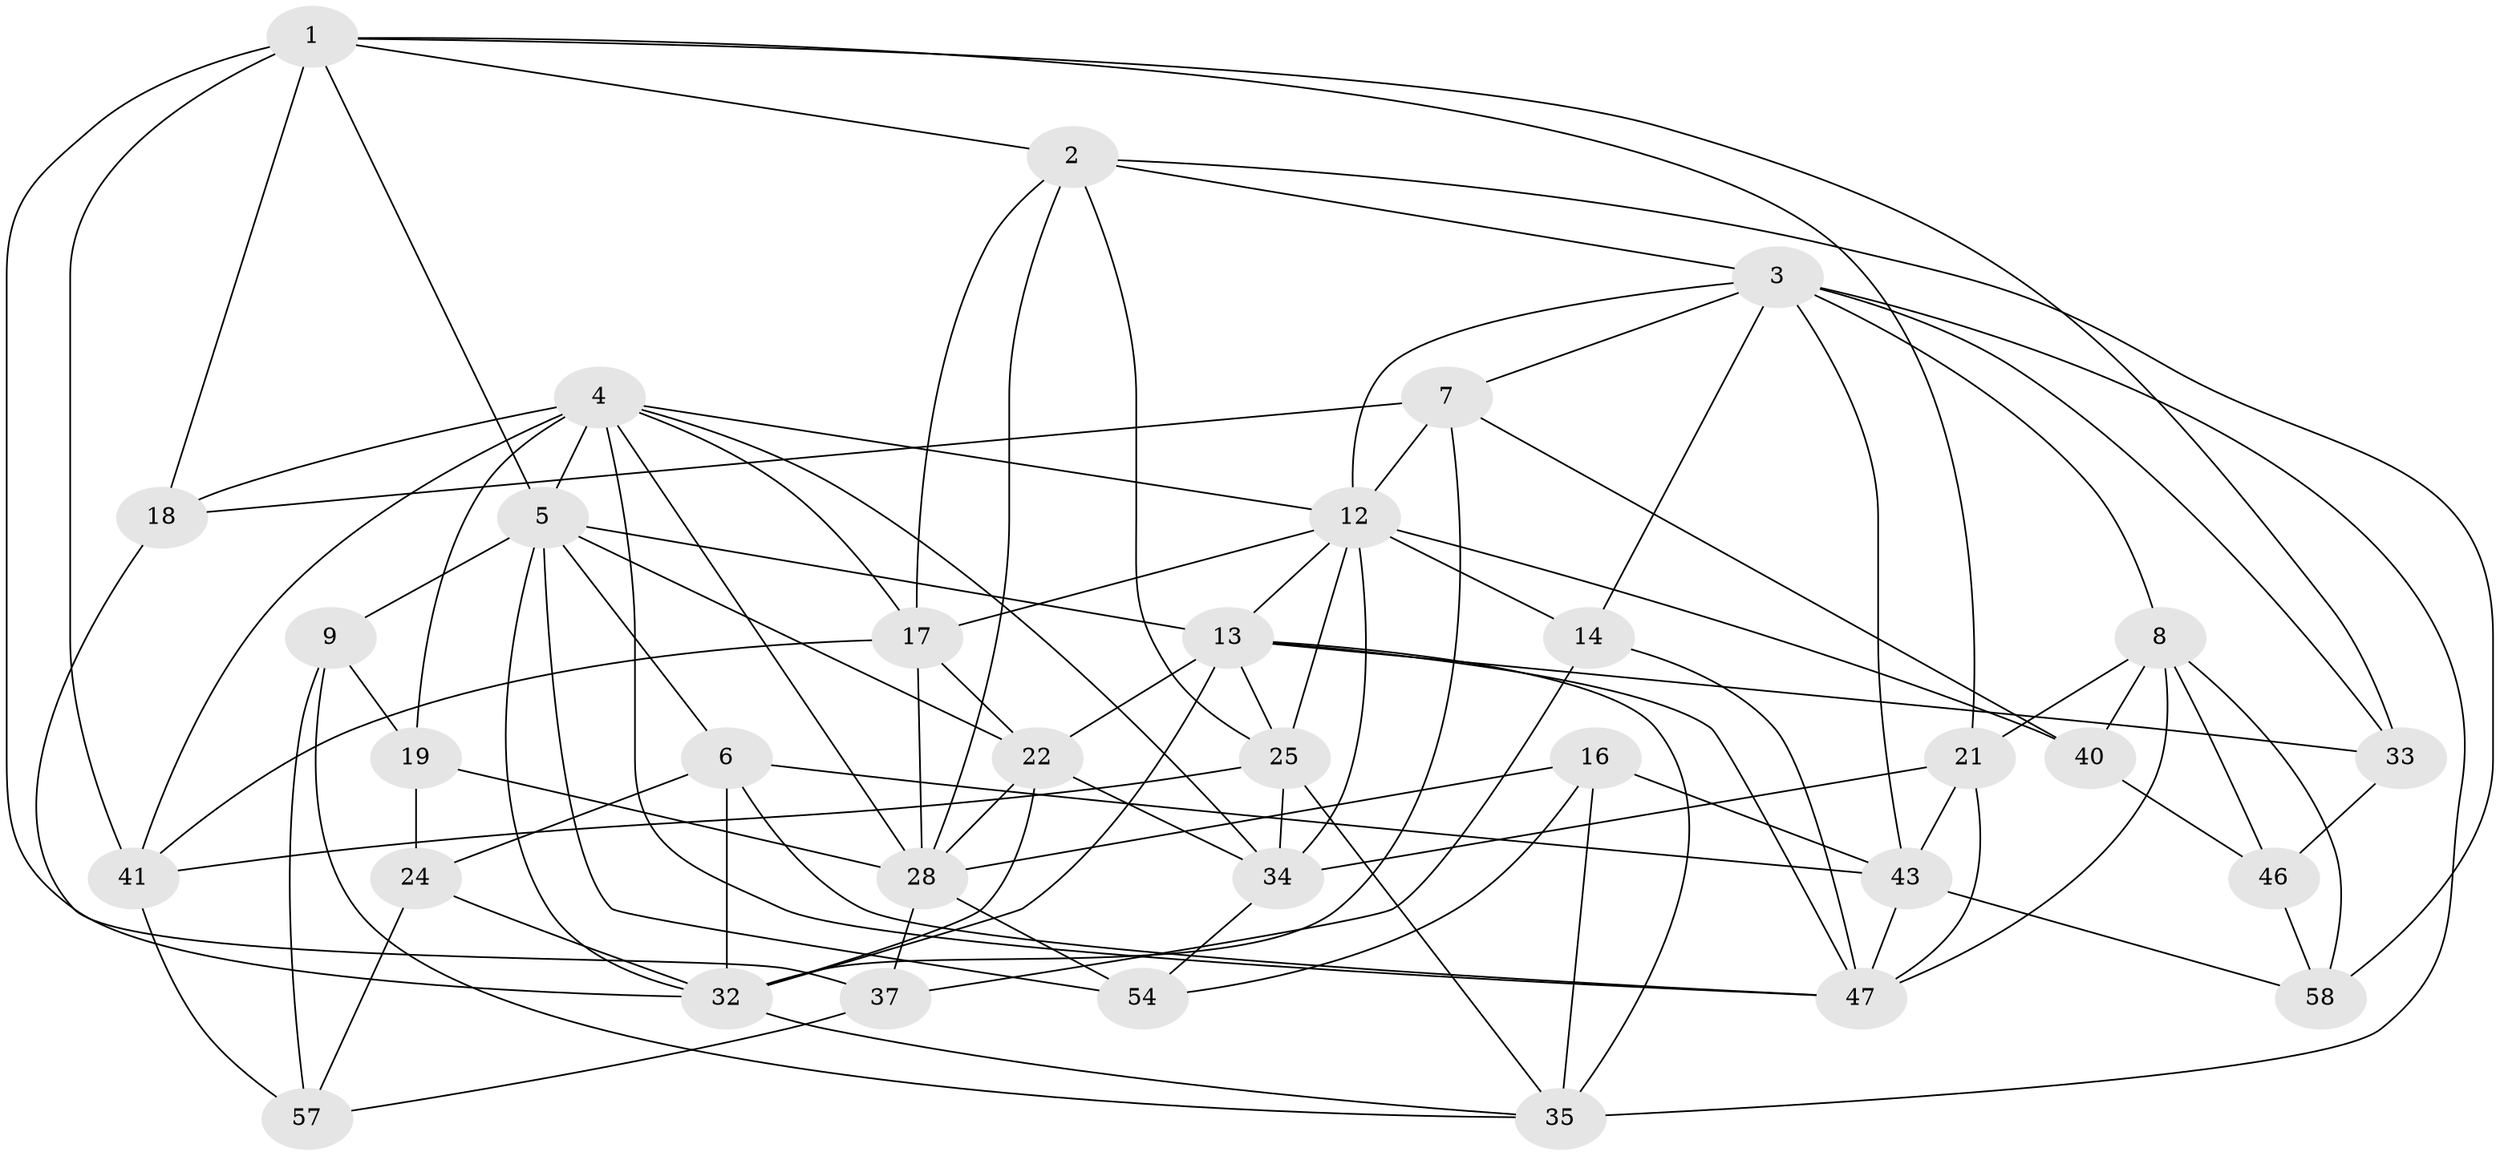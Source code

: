 // original degree distribution, {4: 1.0}
// Generated by graph-tools (version 1.1) at 2025/16/03/09/25 04:16:18]
// undirected, 34 vertices, 96 edges
graph export_dot {
graph [start="1"]
  node [color=gray90,style=filled];
  1 [super="+26"];
  2 [super="+10"];
  3 [super="+53+64"];
  4 [super="+36"];
  5 [super="+29+15"];
  6 [super="+39"];
  7 [super="+11"];
  8 [super="+20+30"];
  9;
  12 [super="+23+50"];
  13 [super="+31"];
  14;
  16;
  17 [super="+52"];
  18;
  19;
  21 [super="+66"];
  22 [super="+59"];
  24;
  25 [super="+49"];
  28 [super="+67+63"];
  32 [super="+61+45"];
  33;
  34 [super="+51"];
  35 [super="+65"];
  37;
  40;
  41 [super="+42"];
  43 [super="+60"];
  46;
  47 [super="+48"];
  54;
  57;
  58;
  1 -- 5;
  1 -- 18;
  1 -- 32 [weight=2];
  1 -- 2;
  1 -- 33;
  1 -- 21;
  1 -- 41;
  2 -- 58;
  2 -- 28;
  2 -- 25;
  2 -- 3;
  2 -- 17;
  3 -- 12;
  3 -- 33;
  3 -- 14;
  3 -- 43;
  3 -- 35;
  3 -- 8;
  3 -- 7;
  4 -- 18;
  4 -- 12;
  4 -- 17;
  4 -- 34;
  4 -- 19;
  4 -- 5;
  4 -- 28;
  4 -- 41 [weight=2];
  4 -- 47;
  5 -- 13;
  5 -- 9;
  5 -- 22;
  5 -- 54;
  5 -- 32;
  5 -- 6;
  6 -- 32 [weight=2];
  6 -- 47;
  6 -- 24;
  6 -- 43;
  7 -- 18;
  7 -- 12 [weight=2];
  7 -- 32;
  7 -- 40;
  8 -- 46;
  8 -- 21 [weight=2];
  8 -- 40;
  8 -- 58;
  8 -- 47 [weight=2];
  9 -- 57;
  9 -- 35;
  9 -- 19;
  12 -- 17;
  12 -- 34;
  12 -- 40;
  12 -- 25;
  12 -- 14;
  12 -- 13;
  13 -- 33;
  13 -- 32;
  13 -- 22;
  13 -- 25;
  13 -- 35;
  13 -- 47;
  14 -- 47;
  14 -- 37;
  16 -- 43;
  16 -- 54;
  16 -- 28;
  16 -- 35;
  17 -- 22;
  17 -- 28;
  17 -- 41;
  18 -- 37;
  19 -- 28;
  19 -- 24;
  21 -- 43;
  21 -- 47;
  21 -- 34;
  22 -- 34;
  22 -- 28;
  22 -- 32;
  24 -- 32;
  24 -- 57;
  25 -- 41;
  25 -- 34;
  25 -- 35;
  28 -- 54;
  28 -- 37;
  32 -- 35;
  33 -- 46;
  34 -- 54;
  37 -- 57;
  40 -- 46;
  41 -- 57;
  43 -- 58;
  43 -- 47;
  46 -- 58;
}
